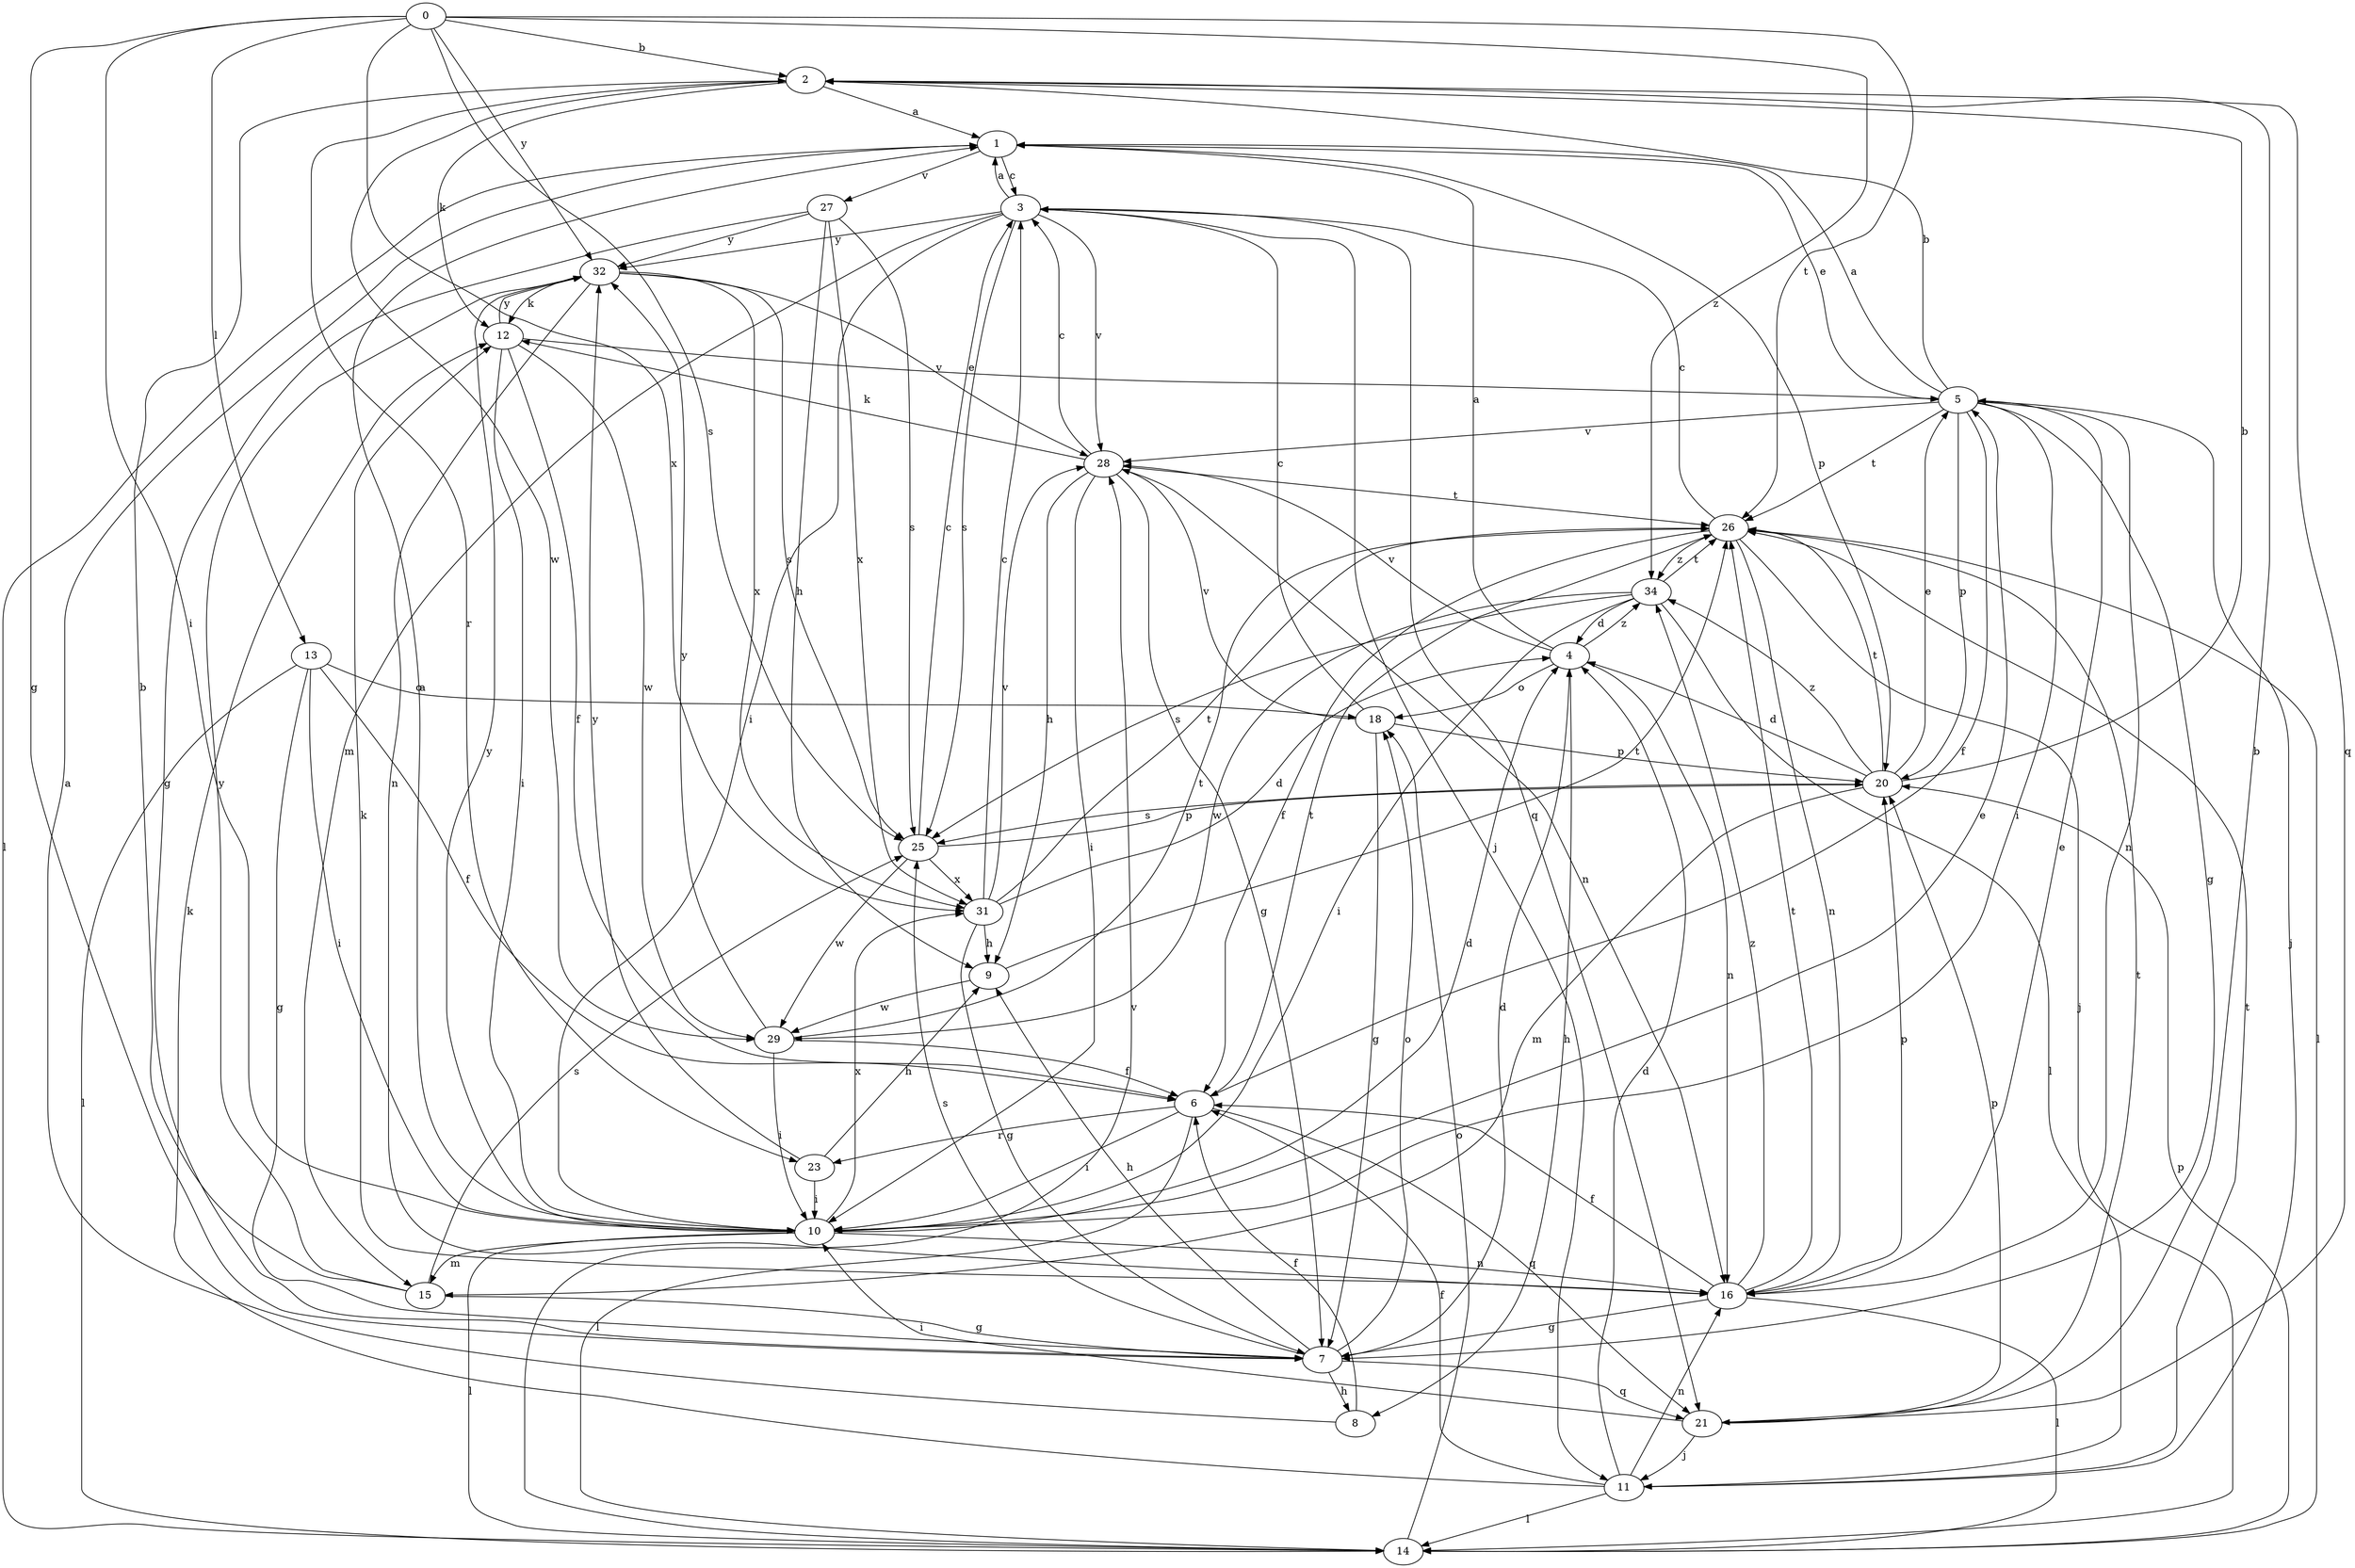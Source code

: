 strict digraph  {
0;
1;
2;
3;
4;
5;
6;
7;
8;
9;
10;
11;
12;
13;
14;
15;
16;
18;
20;
21;
23;
25;
26;
27;
28;
29;
31;
32;
34;
0 -> 2  [label=b];
0 -> 7  [label=g];
0 -> 10  [label=i];
0 -> 13  [label=l];
0 -> 25  [label=s];
0 -> 26  [label=t];
0 -> 31  [label=x];
0 -> 32  [label=y];
0 -> 34  [label=z];
1 -> 3  [label=c];
1 -> 5  [label=e];
1 -> 14  [label=l];
1 -> 20  [label=p];
1 -> 27  [label=v];
2 -> 1  [label=a];
2 -> 12  [label=k];
2 -> 21  [label=q];
2 -> 23  [label=r];
2 -> 29  [label=w];
3 -> 1  [label=a];
3 -> 10  [label=i];
3 -> 11  [label=j];
3 -> 15  [label=m];
3 -> 21  [label=q];
3 -> 25  [label=s];
3 -> 28  [label=v];
3 -> 32  [label=y];
4 -> 1  [label=a];
4 -> 8  [label=h];
4 -> 16  [label=n];
4 -> 18  [label=o];
4 -> 28  [label=v];
4 -> 34  [label=z];
5 -> 1  [label=a];
5 -> 2  [label=b];
5 -> 6  [label=f];
5 -> 7  [label=g];
5 -> 10  [label=i];
5 -> 11  [label=j];
5 -> 16  [label=n];
5 -> 20  [label=p];
5 -> 26  [label=t];
5 -> 28  [label=v];
6 -> 10  [label=i];
6 -> 14  [label=l];
6 -> 21  [label=q];
6 -> 23  [label=r];
6 -> 26  [label=t];
7 -> 4  [label=d];
7 -> 8  [label=h];
7 -> 9  [label=h];
7 -> 18  [label=o];
7 -> 21  [label=q];
7 -> 25  [label=s];
8 -> 1  [label=a];
8 -> 6  [label=f];
9 -> 26  [label=t];
9 -> 29  [label=w];
10 -> 1  [label=a];
10 -> 4  [label=d];
10 -> 5  [label=e];
10 -> 14  [label=l];
10 -> 15  [label=m];
10 -> 16  [label=n];
10 -> 31  [label=x];
10 -> 32  [label=y];
11 -> 4  [label=d];
11 -> 6  [label=f];
11 -> 12  [label=k];
11 -> 14  [label=l];
11 -> 16  [label=n];
11 -> 26  [label=t];
12 -> 5  [label=e];
12 -> 6  [label=f];
12 -> 10  [label=i];
12 -> 29  [label=w];
12 -> 32  [label=y];
13 -> 6  [label=f];
13 -> 7  [label=g];
13 -> 10  [label=i];
13 -> 14  [label=l];
13 -> 18  [label=o];
14 -> 18  [label=o];
14 -> 20  [label=p];
14 -> 28  [label=v];
15 -> 2  [label=b];
15 -> 7  [label=g];
15 -> 25  [label=s];
15 -> 32  [label=y];
16 -> 5  [label=e];
16 -> 6  [label=f];
16 -> 7  [label=g];
16 -> 12  [label=k];
16 -> 14  [label=l];
16 -> 20  [label=p];
16 -> 26  [label=t];
16 -> 34  [label=z];
18 -> 3  [label=c];
18 -> 7  [label=g];
18 -> 20  [label=p];
18 -> 28  [label=v];
20 -> 2  [label=b];
20 -> 4  [label=d];
20 -> 5  [label=e];
20 -> 15  [label=m];
20 -> 25  [label=s];
20 -> 26  [label=t];
20 -> 34  [label=z];
21 -> 2  [label=b];
21 -> 10  [label=i];
21 -> 11  [label=j];
21 -> 20  [label=p];
21 -> 26  [label=t];
23 -> 9  [label=h];
23 -> 10  [label=i];
23 -> 32  [label=y];
25 -> 3  [label=c];
25 -> 20  [label=p];
25 -> 29  [label=w];
25 -> 31  [label=x];
26 -> 3  [label=c];
26 -> 6  [label=f];
26 -> 11  [label=j];
26 -> 14  [label=l];
26 -> 16  [label=n];
26 -> 34  [label=z];
27 -> 7  [label=g];
27 -> 9  [label=h];
27 -> 25  [label=s];
27 -> 31  [label=x];
27 -> 32  [label=y];
28 -> 3  [label=c];
28 -> 7  [label=g];
28 -> 9  [label=h];
28 -> 10  [label=i];
28 -> 12  [label=k];
28 -> 16  [label=n];
28 -> 26  [label=t];
29 -> 6  [label=f];
29 -> 10  [label=i];
29 -> 26  [label=t];
29 -> 32  [label=y];
31 -> 3  [label=c];
31 -> 4  [label=d];
31 -> 7  [label=g];
31 -> 9  [label=h];
31 -> 26  [label=t];
31 -> 28  [label=v];
32 -> 12  [label=k];
32 -> 16  [label=n];
32 -> 25  [label=s];
32 -> 28  [label=v];
32 -> 31  [label=x];
34 -> 4  [label=d];
34 -> 10  [label=i];
34 -> 14  [label=l];
34 -> 25  [label=s];
34 -> 26  [label=t];
34 -> 29  [label=w];
}
